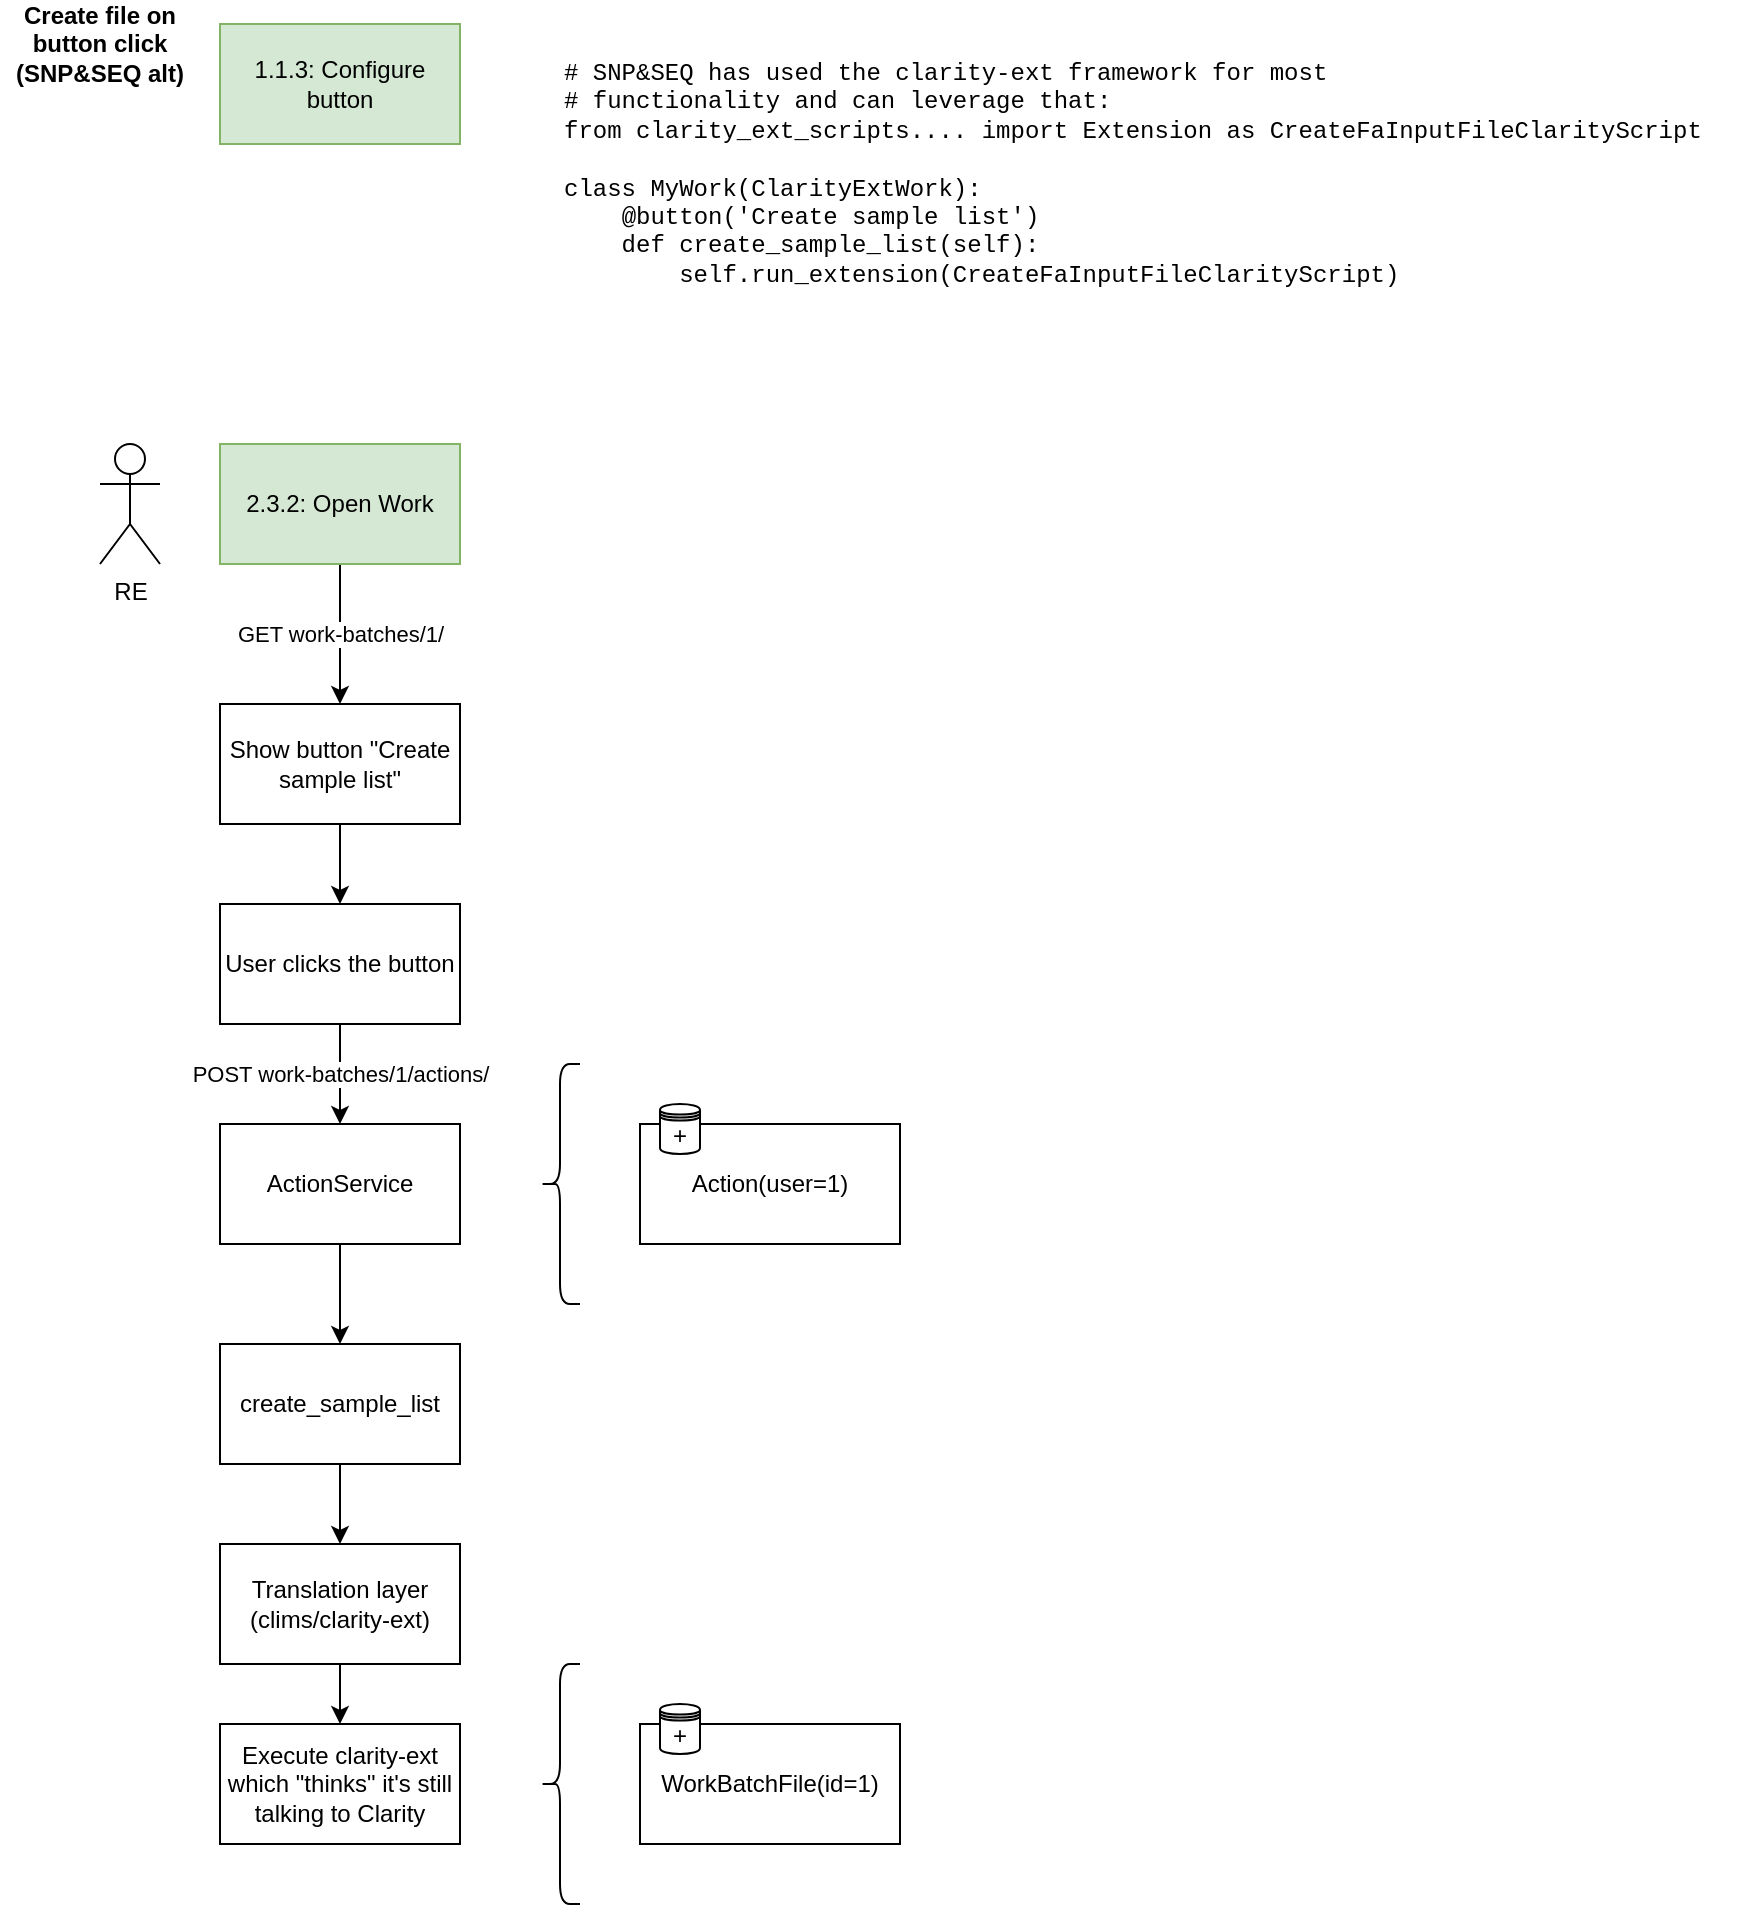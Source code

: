 <mxfile version="13.6.2" type="device"><diagram id="o6uYF9fANctgicdGZGvv" name="Page-1"><mxGraphModel dx="1355" dy="945" grid="1" gridSize="10" guides="1" tooltips="1" connect="1" arrows="1" fold="1" page="1" pageScale="1" pageWidth="850" pageHeight="1100" math="0" shadow="0"><root><mxCell id="0"/><mxCell id="1" parent="0"/><mxCell id="i8l8Ts7Eofr0a3WBjyMQ-1" value="GET work-batches/1/" style="edgeStyle=orthogonalEdgeStyle;rounded=0;orthogonalLoop=1;jettySize=auto;html=1;" edge="1" parent="1" source="i8l8Ts7Eofr0a3WBjyMQ-2" target="i8l8Ts7Eofr0a3WBjyMQ-4"><mxGeometry relative="1" as="geometry"/></mxCell><mxCell id="i8l8Ts7Eofr0a3WBjyMQ-2" value="2.3.2: Open Work" style="rounded=0;whiteSpace=wrap;html=1;fillColor=#d5e8d4;strokeColor=#82b366;" vertex="1" parent="1"><mxGeometry x="130" y="260" width="120" height="60" as="geometry"/></mxCell><mxCell id="i8l8Ts7Eofr0a3WBjyMQ-3" value="" style="edgeStyle=orthogonalEdgeStyle;rounded=0;orthogonalLoop=1;jettySize=auto;html=1;" edge="1" parent="1" source="i8l8Ts7Eofr0a3WBjyMQ-4" target="i8l8Ts7Eofr0a3WBjyMQ-10"><mxGeometry relative="1" as="geometry"/></mxCell><mxCell id="i8l8Ts7Eofr0a3WBjyMQ-4" value="Show button &quot;Create sample list&quot;" style="rounded=0;whiteSpace=wrap;html=1;" vertex="1" parent="1"><mxGeometry x="130" y="390" width="120" height="60" as="geometry"/></mxCell><mxCell id="i8l8Ts7Eofr0a3WBjyMQ-5" value="RE" style="shape=umlActor;verticalLabelPosition=bottom;verticalAlign=top;html=1;outlineConnect=0;" vertex="1" parent="1"><mxGeometry x="70" y="260" width="30" height="60" as="geometry"/></mxCell><mxCell id="i8l8Ts7Eofr0a3WBjyMQ-6" value="Create file on button click&lt;br&gt;(SNP&amp;amp;SEQ alt)" style="text;html=1;strokeColor=none;fillColor=none;align=center;verticalAlign=middle;whiteSpace=wrap;rounded=0;fontStyle=1" vertex="1" parent="1"><mxGeometry x="20" y="50" width="100" height="20" as="geometry"/></mxCell><mxCell id="i8l8Ts7Eofr0a3WBjyMQ-7" value="&lt;div&gt;&lt;div&gt;# SNP&amp;amp;SEQ has used the clarity-ext framework for most&lt;/div&gt;&lt;div&gt;# functionality and can leverage that:&lt;br&gt;&lt;/div&gt;&lt;div&gt;from clarity_ext_scripts.... import Extension as&amp;nbsp;&lt;span&gt;CreateFaInputFileClarityScript&lt;/span&gt;&lt;/div&gt;&lt;/div&gt;&lt;div&gt;&lt;br&gt;&lt;/div&gt;&lt;div&gt;class MyWork(ClarityExtWork):&lt;/div&gt;&lt;div&gt;&amp;nbsp; &amp;nbsp;&amp;nbsp;&lt;span&gt;@button('Create sample list')&lt;/span&gt;&lt;/div&gt;&lt;div&gt;&amp;nbsp; &amp;nbsp; def create_sample_list(self):&lt;/div&gt;&lt;div&gt;&amp;nbsp; &amp;nbsp; &amp;nbsp; &amp;nbsp; self.run_extension(CreateFaInputFileClarityScript)&lt;/div&gt;" style="rounded=1;whiteSpace=wrap;html=1;align=left;strokeColor=none;verticalAlign=top;fontFamily=Courier New;direction=south;" vertex="1" parent="1"><mxGeometry x="300" y="61" width="600" height="159" as="geometry"/></mxCell><mxCell id="i8l8Ts7Eofr0a3WBjyMQ-8" value="1.1.3: Configure button" style="rounded=0;whiteSpace=wrap;html=1;fillColor=#d5e8d4;strokeColor=#82b366;" vertex="1" parent="1"><mxGeometry x="130" y="50" width="120" height="60" as="geometry"/></mxCell><mxCell id="i8l8Ts7Eofr0a3WBjyMQ-9" value="POST work-batches/1/actions/" style="edgeStyle=orthogonalEdgeStyle;rounded=0;orthogonalLoop=1;jettySize=auto;html=1;" edge="1" parent="1" source="i8l8Ts7Eofr0a3WBjyMQ-10" target="i8l8Ts7Eofr0a3WBjyMQ-12"><mxGeometry relative="1" as="geometry"/></mxCell><mxCell id="i8l8Ts7Eofr0a3WBjyMQ-10" value="User clicks the button" style="whiteSpace=wrap;html=1;rounded=0;" vertex="1" parent="1"><mxGeometry x="130" y="490" width="120" height="60" as="geometry"/></mxCell><mxCell id="i8l8Ts7Eofr0a3WBjyMQ-11" value="" style="edgeStyle=orthogonalEdgeStyle;rounded=0;orthogonalLoop=1;jettySize=auto;html=1;" edge="1" parent="1" source="i8l8Ts7Eofr0a3WBjyMQ-12" target="i8l8Ts7Eofr0a3WBjyMQ-16"><mxGeometry relative="1" as="geometry"/></mxCell><mxCell id="i8l8Ts7Eofr0a3WBjyMQ-12" value="ActionService" style="whiteSpace=wrap;html=1;rounded=0;" vertex="1" parent="1"><mxGeometry x="130" y="600" width="120" height="60" as="geometry"/></mxCell><mxCell id="i8l8Ts7Eofr0a3WBjyMQ-13" value="Action(user=1)" style="rounded=0;whiteSpace=wrap;html=1;fontSize=12;" vertex="1" parent="1"><mxGeometry x="340" y="600" width="130" height="60" as="geometry"/></mxCell><mxCell id="i8l8Ts7Eofr0a3WBjyMQ-14" value="+" style="shape=datastore;whiteSpace=wrap;html=1;fontSize=12;" vertex="1" parent="1"><mxGeometry x="350" y="590" width="20" height="25" as="geometry"/></mxCell><mxCell id="i8l8Ts7Eofr0a3WBjyMQ-15" value="" style="shape=curlyBracket;whiteSpace=wrap;html=1;rounded=1;" vertex="1" parent="1"><mxGeometry x="290" y="570" width="20" height="120" as="geometry"/></mxCell><mxCell id="i8l8Ts7Eofr0a3WBjyMQ-22" value="" style="edgeStyle=orthogonalEdgeStyle;rounded=0;orthogonalLoop=1;jettySize=auto;html=1;" edge="1" parent="1" source="i8l8Ts7Eofr0a3WBjyMQ-16" target="i8l8Ts7Eofr0a3WBjyMQ-21"><mxGeometry relative="1" as="geometry"/></mxCell><mxCell id="i8l8Ts7Eofr0a3WBjyMQ-16" value="create_sample_list" style="whiteSpace=wrap;html=1;rounded=0;" vertex="1" parent="1"><mxGeometry x="130" y="710" width="120" height="60" as="geometry"/></mxCell><mxCell id="i8l8Ts7Eofr0a3WBjyMQ-26" value="" style="edgeStyle=orthogonalEdgeStyle;rounded=0;orthogonalLoop=1;jettySize=auto;html=1;" edge="1" parent="1" source="i8l8Ts7Eofr0a3WBjyMQ-21" target="i8l8Ts7Eofr0a3WBjyMQ-25"><mxGeometry relative="1" as="geometry"/></mxCell><mxCell id="i8l8Ts7Eofr0a3WBjyMQ-21" value="Translation layer (clims/clarity-ext)" style="whiteSpace=wrap;html=1;rounded=0;" vertex="1" parent="1"><mxGeometry x="130" y="810" width="120" height="60" as="geometry"/></mxCell><mxCell id="i8l8Ts7Eofr0a3WBjyMQ-25" value="Execute clarity-ext which &quot;thinks&quot; it's still talking to Clarity" style="whiteSpace=wrap;html=1;rounded=0;" vertex="1" parent="1"><mxGeometry x="130" y="900" width="120" height="60" as="geometry"/></mxCell><mxCell id="i8l8Ts7Eofr0a3WBjyMQ-27" value="WorkBatchFile(id=1)" style="rounded=0;whiteSpace=wrap;html=1;fontSize=12;" vertex="1" parent="1"><mxGeometry x="340" y="900" width="130" height="60" as="geometry"/></mxCell><mxCell id="i8l8Ts7Eofr0a3WBjyMQ-28" value="+" style="shape=datastore;whiteSpace=wrap;html=1;fontSize=12;" vertex="1" parent="1"><mxGeometry x="350" y="890" width="20" height="25" as="geometry"/></mxCell><mxCell id="i8l8Ts7Eofr0a3WBjyMQ-29" value="" style="shape=curlyBracket;whiteSpace=wrap;html=1;rounded=1;" vertex="1" parent="1"><mxGeometry x="290" y="870" width="20" height="120" as="geometry"/></mxCell></root></mxGraphModel></diagram></mxfile>